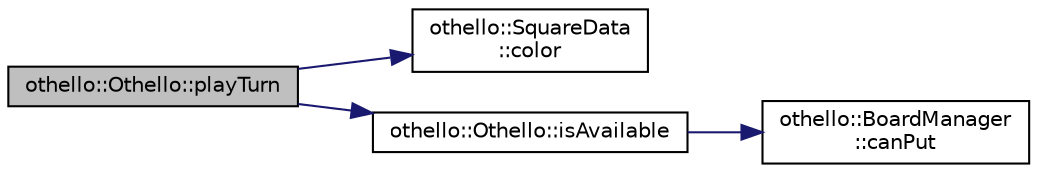 digraph "othello::Othello::playTurn"
{
  edge [fontname="Helvetica",fontsize="10",labelfontname="Helvetica",labelfontsize="10"];
  node [fontname="Helvetica",fontsize="10",shape=record];
  rankdir="LR";
  Node1 [label="othello::Othello::playTurn",height=0.2,width=0.4,color="black", fillcolor="grey75", style="filled", fontcolor="black"];
  Node1 -> Node2 [color="midnightblue",fontsize="10",style="solid",fontname="Helvetica"];
  Node2 [label="othello::SquareData\l::color",height=0.2,width=0.4,color="black", fillcolor="white", style="filled",URL="$d3/de5/classothello_1_1_square_data.html#ad2d850b35872533a130929619844324d"];
  Node1 -> Node3 [color="midnightblue",fontsize="10",style="solid",fontname="Helvetica"];
  Node3 [label="othello::Othello::isAvailable",height=0.2,width=0.4,color="black", fillcolor="white", style="filled",URL="$d3/d01/classothello_1_1_othello.html#a66bcc64321cc1859ffc4a74f76cd3793"];
  Node3 -> Node4 [color="midnightblue",fontsize="10",style="solid",fontname="Helvetica"];
  Node4 [label="othello::BoardManager\l::canPut",height=0.2,width=0.4,color="black", fillcolor="white", style="filled",URL="$df/d71/classothello_1_1_board_manager.html#a17cb1a3fdc1e58ac8ea08b5550826477"];
}
